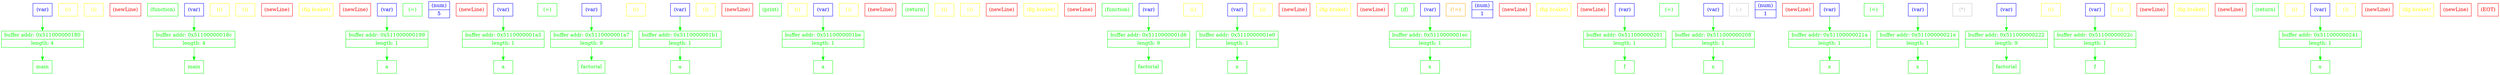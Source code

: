 digraph G
{ 
rankdir=TB;
 newrank=true;

{
	rank=same; 
	token_0 [ shape=record, color = blue, fontcolor = blue, label = "{ (var) }" ];
	token_1 [ shape=record, color = yellow, fontcolor = yellow, label = "{ (() }" ];
	token_2 [ shape=record, color = yellow, fontcolor = yellow, label = "{ ()) }" ];
	token_3 [ shape=record, color = red, fontcolor = red, label = "{ (newLine) }" ];
	token_4 [ shape=record, color = green, fontcolor = green, label = "{ (function) }" ];
	token_5 [ shape=record, color = blue, fontcolor = blue, label = "{ (var) }" ];
	token_6 [ shape=record, color = yellow, fontcolor = yellow, label = "{ (() }" ];
	token_7 [ shape=record, color = yellow, fontcolor = yellow, label = "{ ()) }" ];
	token_8 [ shape=record, color = red, fontcolor = red, label = "{ (newLine) }" ];
	token_9 [ shape=record, color = yellow, fontcolor = yellow, label = "{ (fig braket) }" ];
	token_10 [ shape=record, color = red, fontcolor = red, label = "{ (newLine) }" ];
	token_11 [ shape=record, color = blue, fontcolor = blue, label = "{ (var) }" ];
	token_12 [ shape=record, color = green, fontcolor = green, label = "{ (=) }" ];
	token_13 [ shape=record, color = blue, fontcolor = blue, label = "{ (num) | 5 }" ];
	token_14 [ shape=record, color = red, fontcolor = red, label = "{ (newLine) }" ];
	token_15 [ shape=record, color = blue, fontcolor = blue, label = "{ (var) }" ];
	token_16 [ shape=record, color = green, fontcolor = green, label = "{ (=) }" ];
	token_17 [ shape=record, color = blue, fontcolor = blue, label = "{ (var) }" ];
	token_18 [ shape=record, color = yellow, fontcolor = yellow, label = "{ (() }" ];
	token_19 [ shape=record, color = blue, fontcolor = blue, label = "{ (var) }" ];
	token_20 [ shape=record, color = yellow, fontcolor = yellow, label = "{ ()) }" ];
	token_21 [ shape=record, color = red, fontcolor = red, label = "{ (newLine) }" ];
	token_22 [ shape=record, color = green, fontcolor = green, label = "{ (print) }" ];
	token_23 [ shape=record, color = yellow, fontcolor = yellow, label = "{ (() }" ];
	token_24 [ shape=record, color = blue, fontcolor = blue, label = "{ (var) }" ];
	token_25 [ shape=record, color = yellow, fontcolor = yellow, label = "{ ()) }" ];
	token_26 [ shape=record, color = red, fontcolor = red, label = "{ (newLine) }" ];
	token_27 [ shape=record, color = green, fontcolor = green, label = "{ (return) }" ];
	token_28 [ shape=record, color = yellow, fontcolor = yellow, label = "{ (() }" ];
	token_29 [ shape=record, color = yellow, fontcolor = yellow, label = "{ ()) }" ];
	token_30 [ shape=record, color = red, fontcolor = red, label = "{ (newLine) }" ];
	token_31 [ shape=record, color = yellow, fontcolor = yellow, label = "{ (fig braket) }" ];
	token_32 [ shape=record, color = red, fontcolor = red, label = "{ (newLine) }" ];
	token_33 [ shape=record, color = green, fontcolor = green, label = "{ (function) }" ];
	token_34 [ shape=record, color = blue, fontcolor = blue, label = "{ (var) }" ];
	token_35 [ shape=record, color = yellow, fontcolor = yellow, label = "{ (() }" ];
	token_36 [ shape=record, color = blue, fontcolor = blue, label = "{ (var) }" ];
	token_37 [ shape=record, color = yellow, fontcolor = yellow, label = "{ ()) }" ];
	token_38 [ shape=record, color = red, fontcolor = red, label = "{ (newLine) }" ];
	token_39 [ shape=record, color = yellow, fontcolor = yellow, label = "{ (fig braket) }" ];
	token_40 [ shape=record, color = red, fontcolor = red, label = "{ (newLine) }" ];
	token_41 [ shape=record, color = green, fontcolor = green, label = "{ (if) }" ];
	token_42 [ shape=record, color = blue, fontcolor = blue, label = "{ (var) }" ];
	token_43 [ shape=record, color = orange, fontcolor = orange, label = "{ (!=) }" ];
	token_44 [ shape=record, color = blue, fontcolor = blue, label = "{ (num) | 1 }" ];
	token_45 [ shape=record, color = red, fontcolor = red, label = "{ (newLine) }" ];
	token_46 [ shape=record, color = yellow, fontcolor = yellow, label = "{ (fig braket) }" ];
	token_47 [ shape=record, color = red, fontcolor = red, label = "{ (newLine) }" ];
	token_48 [ shape=record, color = blue, fontcolor = blue, label = "{ (var) }" ];
	token_49 [ shape=record, color = green, fontcolor = green, label = "{ (=) }" ];
	token_50 [ shape=record, color = blue, fontcolor = blue, label = "{ (var) }" ];
	token_51 [ shape=record, color = grey, fontcolor = grey, label = "{ (-) }" ];
	token_52 [ shape=record, color = blue, fontcolor = blue, label = "{ (num) | 1 }" ];
	token_53 [ shape=record, color = red, fontcolor = red, label = "{ (newLine) }" ];
	token_54 [ shape=record, color = blue, fontcolor = blue, label = "{ (var) }" ];
	token_55 [ shape=record, color = green, fontcolor = green, label = "{ (=) }" ];
	token_56 [ shape=record, color = blue, fontcolor = blue, label = "{ (var) }" ];
	token_57 [ shape=record, color = grey, fontcolor = grey, label = "{ (*) }" ];
	token_58 [ shape=record, color = blue, fontcolor = blue, label = "{ (var) }" ];
	token_59 [ shape=record, color = yellow, fontcolor = yellow, label = "{ (() }" ];
	token_60 [ shape=record, color = blue, fontcolor = blue, label = "{ (var) }" ];
	token_61 [ shape=record, color = yellow, fontcolor = yellow, label = "{ ()) }" ];
	token_62 [ shape=record, color = red, fontcolor = red, label = "{ (newLine) }" ];
	token_63 [ shape=record, color = yellow, fontcolor = yellow, label = "{ (fig braket) }" ];
	token_64 [ shape=record, color = red, fontcolor = red, label = "{ (newLine) }" ];
	token_65 [ shape=record, color = green, fontcolor = green, label = "{ (return) }" ];
	token_66 [ shape=record, color = yellow, fontcolor = yellow, label = "{ (() }" ];
	token_67 [ shape=record, color = blue, fontcolor = blue, label = "{ (var) }" ];
	token_68 [ shape=record, color = yellow, fontcolor = yellow, label = "{ ()) }" ];
	token_69 [ shape=record, color = red, fontcolor = red, label = "{ (newLine) }" ];
	token_70 [ shape=record, color = yellow, fontcolor = yellow, label = "{ (fig braket) }" ];
	token_71 [ shape=record, color = red, fontcolor = red, label = "{ (newLine) }" ];
	token_72 [ shape=record, color = red, fontcolor = red, label = "{ (EOT) }" ];
}
{
	rank=same; 
	tableCell_0x511000000180 [ shape=record, color = green, fontcolor = green, label = "         { buffer addr: 0x511000000180 | length: 4 }" ];
	tableCell_0x51100000018c [ shape=record, color = green, fontcolor = green, label = "         { buffer addr: 0x51100000018c | length: 4 }" ];
	tableCell_0x511000000199 [ shape=record, color = green, fontcolor = green, label = "         { buffer addr: 0x511000000199 | length: 1 }" ];
	tableCell_0x5110000001a3 [ shape=record, color = green, fontcolor = green, label = "         { buffer addr: 0x5110000001a3 | length: 1 }" ];
	tableCell_0x5110000001a7 [ shape=record, color = green, fontcolor = green, label = "         { buffer addr: 0x5110000001a7 | length: 9 }" ];
	tableCell_0x5110000001b1 [ shape=record, color = green, fontcolor = green, label = "         { buffer addr: 0x5110000001b1 | length: 1 }" ];
	tableCell_0x5110000001be [ shape=record, color = green, fontcolor = green, label = "         { buffer addr: 0x5110000001be | length: 1 }" ];
	tableCell_0x5110000001d6 [ shape=record, color = green, fontcolor = green, label = "         { buffer addr: 0x5110000001d6 | length: 9 }" ];
	tableCell_0x5110000001e0 [ shape=record, color = green, fontcolor = green, label = "         { buffer addr: 0x5110000001e0 | length: 1 }" ];
	tableCell_0x5110000001ec [ shape=record, color = green, fontcolor = green, label = "         { buffer addr: 0x5110000001ec | length: 1 }" ];
	tableCell_0x511000000201 [ shape=record, color = green, fontcolor = green, label = "         { buffer addr: 0x511000000201 | length: 1 }" ];
	tableCell_0x511000000208 [ shape=record, color = green, fontcolor = green, label = "         { buffer addr: 0x511000000208 | length: 1 }" ];
	tableCell_0x51100000021a [ shape=record, color = green, fontcolor = green, label = "         { buffer addr: 0x51100000021a | length: 1 }" ];
	tableCell_0x51100000021e [ shape=record, color = green, fontcolor = green, label = "         { buffer addr: 0x51100000021e | length: 1 }" ];
	tableCell_0x511000000222 [ shape=record, color = green, fontcolor = green, label = "         { buffer addr: 0x511000000222 | length: 9 }" ];
	tableCell_0x51100000022c [ shape=record, color = green, fontcolor = green, label = "         { buffer addr: 0x51100000022c | length: 1 }" ];
	tableCell_0x511000000241 [ shape=record, color = green, fontcolor = green, label = "         { buffer addr: 0x511000000241 | length: 1 }" ];
}
{
	rank=same; 
	openTableCell_0x511000000180 [ shape=record, color = green, fontcolor = green, label = "{ main }" ];
	openTableCell_0x51100000018c [ shape=record, color = green, fontcolor = green, label = "{ main }" ];
	openTableCell_0x511000000199 [ shape=record, color = green, fontcolor = green, label = "{ a }" ];
	openTableCell_0x5110000001a3 [ shape=record, color = green, fontcolor = green, label = "{ a }" ];
	openTableCell_0x5110000001a7 [ shape=record, color = green, fontcolor = green, label = "{ factorial }" ];
	openTableCell_0x5110000001b1 [ shape=record, color = green, fontcolor = green, label = "{ a }" ];
	openTableCell_0x5110000001be [ shape=record, color = green, fontcolor = green, label = "{ a }" ];
	openTableCell_0x5110000001d6 [ shape=record, color = green, fontcolor = green, label = "{ factorial }" ];
	openTableCell_0x5110000001e0 [ shape=record, color = green, fontcolor = green, label = "{ x }" ];
	openTableCell_0x5110000001ec [ shape=record, color = green, fontcolor = green, label = "{ x }" ];
	openTableCell_0x511000000201 [ shape=record, color = green, fontcolor = green, label = "{ f }" ];
	openTableCell_0x511000000208 [ shape=record, color = green, fontcolor = green, label = "{ x }" ];
	openTableCell_0x51100000021a [ shape=record, color = green, fontcolor = green, label = "{ x }" ];
	openTableCell_0x51100000021e [ shape=record, color = green, fontcolor = green, label = "{ x }" ];
	openTableCell_0x511000000222 [ shape=record, color = green, fontcolor = green, label = "{ factorial }" ];
	openTableCell_0x51100000022c [ shape=record, color = green, fontcolor = green, label = "{ f }" ];
	openTableCell_0x511000000241 [ shape=record, color = green, fontcolor = green, label = "{ x }" ];
}
	token_0:s -> tableCell_0x511000000180:n [ color = green; ]
	token_5:s -> tableCell_0x51100000018c:n [ color = green; ]
	token_11:s -> tableCell_0x511000000199:n [ color = green; ]
	token_15:s -> tableCell_0x5110000001a3:n [ color = green; ]
	token_17:s -> tableCell_0x5110000001a7:n [ color = green; ]
	token_19:s -> tableCell_0x5110000001b1:n [ color = green; ]
	token_24:s -> tableCell_0x5110000001be:n [ color = green; ]
	token_34:s -> tableCell_0x5110000001d6:n [ color = green; ]
	token_36:s -> tableCell_0x5110000001e0:n [ color = green; ]
	token_42:s -> tableCell_0x5110000001ec:n [ color = green; ]
	token_48:s -> tableCell_0x511000000201:n [ color = green; ]
	token_50:s -> tableCell_0x511000000208:n [ color = green; ]
	token_54:s -> tableCell_0x51100000021a:n [ color = green; ]
	token_56:s -> tableCell_0x51100000021e:n [ color = green; ]
	token_58:s -> tableCell_0x511000000222:n [ color = green; ]
	token_60:s -> tableCell_0x51100000022c:n [ color = green; ]
	token_67:s -> tableCell_0x511000000241:n [ color = green; ]
	tableCell_0x511000000180:s -> openTableCell_0x511000000180:n [ color = green; ]
	tableCell_0x51100000018c:s -> openTableCell_0x51100000018c:n [ color = green; ]
	tableCell_0x511000000199:s -> openTableCell_0x511000000199:n [ color = green; ]
	tableCell_0x5110000001a3:s -> openTableCell_0x5110000001a3:n [ color = green; ]
	tableCell_0x5110000001a7:s -> openTableCell_0x5110000001a7:n [ color = green; ]
	tableCell_0x5110000001b1:s -> openTableCell_0x5110000001b1:n [ color = green; ]
	tableCell_0x5110000001be:s -> openTableCell_0x5110000001be:n [ color = green; ]
	tableCell_0x5110000001d6:s -> openTableCell_0x5110000001d6:n [ color = green; ]
	tableCell_0x5110000001e0:s -> openTableCell_0x5110000001e0:n [ color = green; ]
	tableCell_0x5110000001ec:s -> openTableCell_0x5110000001ec:n [ color = green; ]
	tableCell_0x511000000201:s -> openTableCell_0x511000000201:n [ color = green; ]
	tableCell_0x511000000208:s -> openTableCell_0x511000000208:n [ color = green; ]
	tableCell_0x51100000021a:s -> openTableCell_0x51100000021a:n [ color = green; ]
	tableCell_0x51100000021e:s -> openTableCell_0x51100000021e:n [ color = green; ]
	tableCell_0x511000000222:s -> openTableCell_0x511000000222:n [ color = green; ]
	tableCell_0x51100000022c:s -> openTableCell_0x51100000022c:n [ color = green; ]
	tableCell_0x511000000241:s -> openTableCell_0x511000000241:n [ color = green; ]
}
